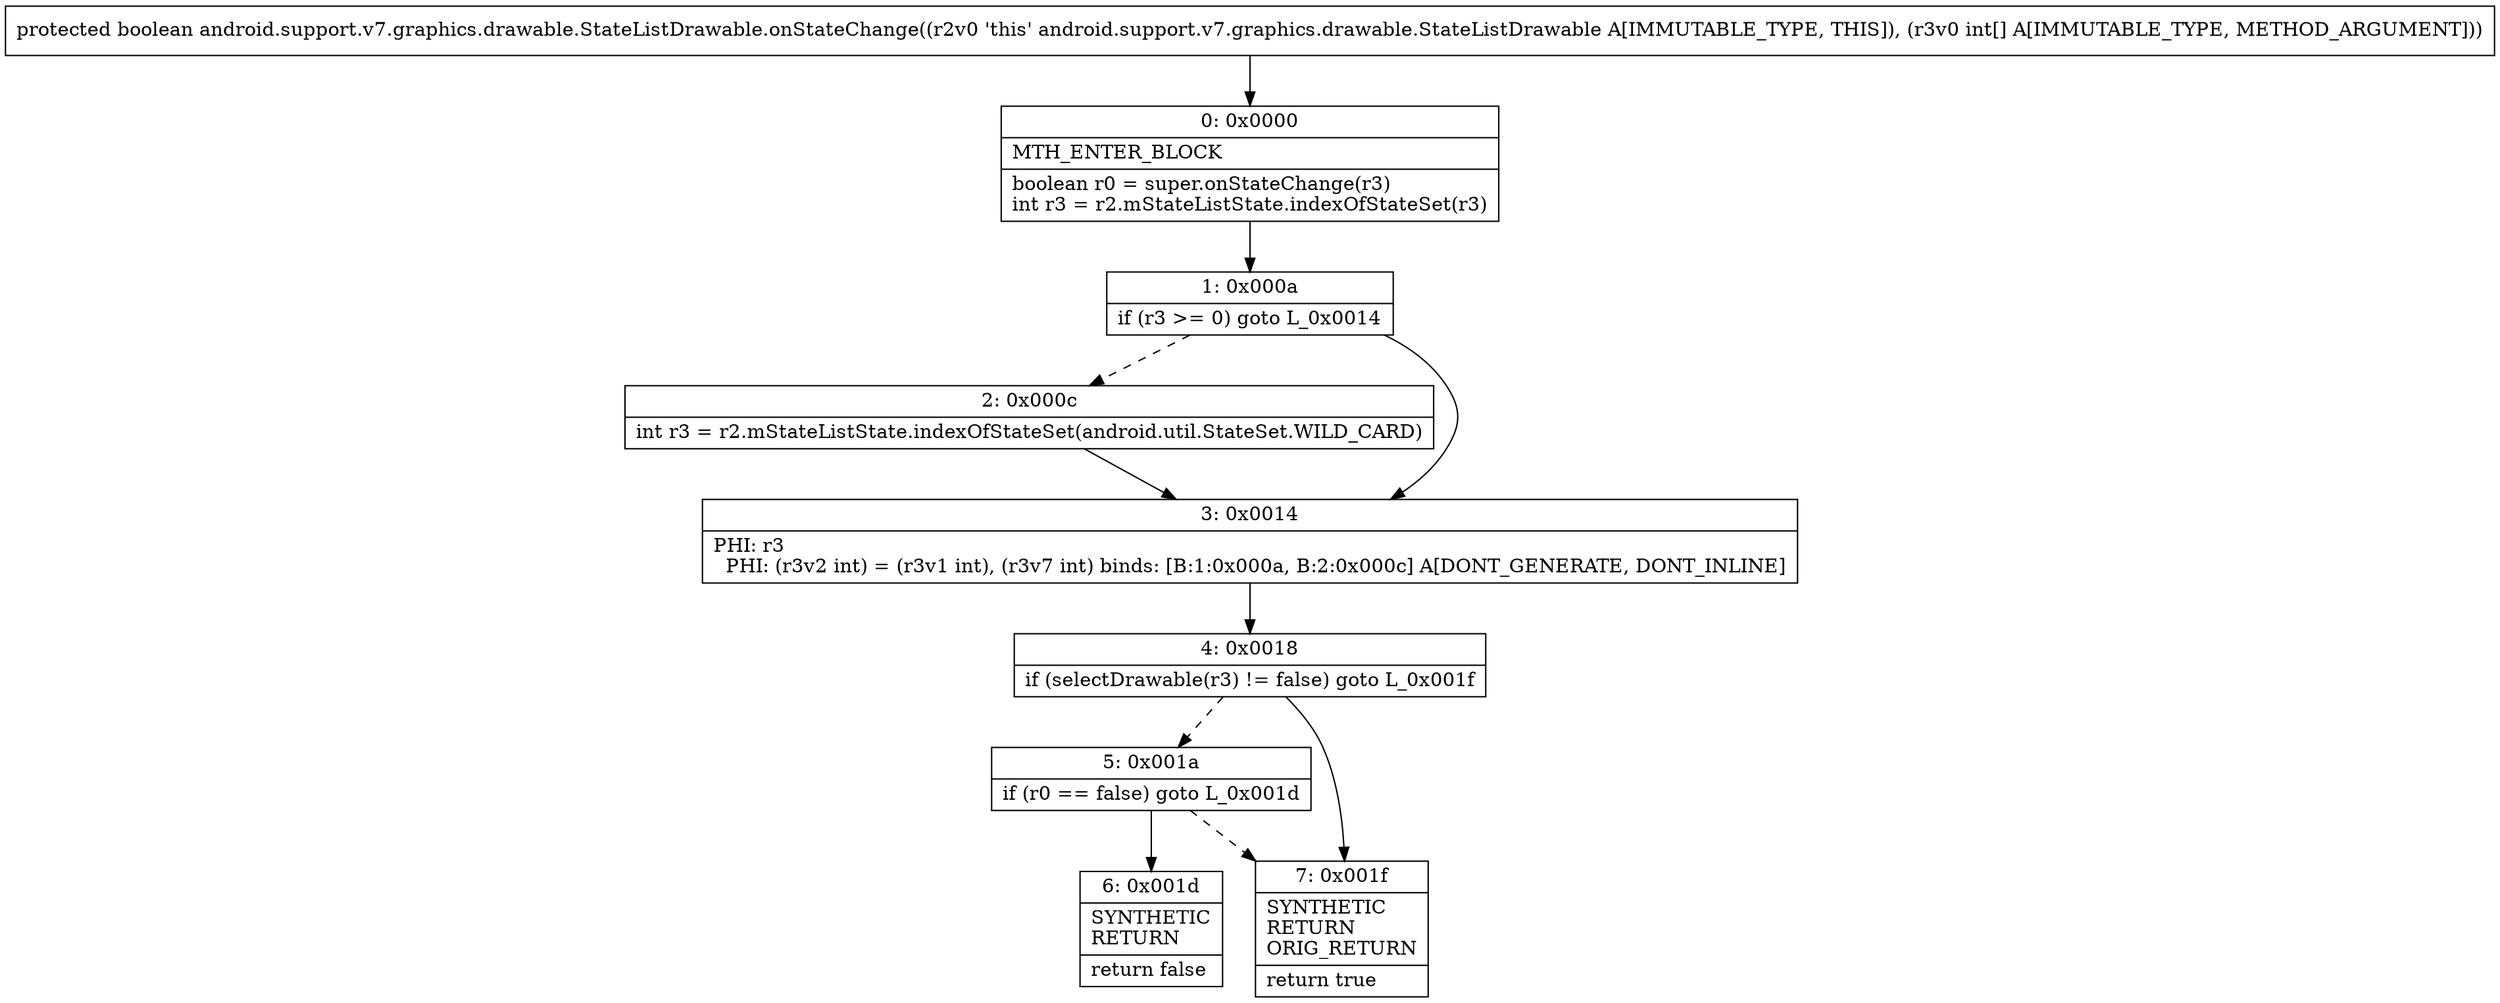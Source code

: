 digraph "CFG forandroid.support.v7.graphics.drawable.StateListDrawable.onStateChange([I)Z" {
Node_0 [shape=record,label="{0\:\ 0x0000|MTH_ENTER_BLOCK\l|boolean r0 = super.onStateChange(r3)\lint r3 = r2.mStateListState.indexOfStateSet(r3)\l}"];
Node_1 [shape=record,label="{1\:\ 0x000a|if (r3 \>= 0) goto L_0x0014\l}"];
Node_2 [shape=record,label="{2\:\ 0x000c|int r3 = r2.mStateListState.indexOfStateSet(android.util.StateSet.WILD_CARD)\l}"];
Node_3 [shape=record,label="{3\:\ 0x0014|PHI: r3 \l  PHI: (r3v2 int) = (r3v1 int), (r3v7 int) binds: [B:1:0x000a, B:2:0x000c] A[DONT_GENERATE, DONT_INLINE]\l}"];
Node_4 [shape=record,label="{4\:\ 0x0018|if (selectDrawable(r3) != false) goto L_0x001f\l}"];
Node_5 [shape=record,label="{5\:\ 0x001a|if (r0 == false) goto L_0x001d\l}"];
Node_6 [shape=record,label="{6\:\ 0x001d|SYNTHETIC\lRETURN\l|return false\l}"];
Node_7 [shape=record,label="{7\:\ 0x001f|SYNTHETIC\lRETURN\lORIG_RETURN\l|return true\l}"];
MethodNode[shape=record,label="{protected boolean android.support.v7.graphics.drawable.StateListDrawable.onStateChange((r2v0 'this' android.support.v7.graphics.drawable.StateListDrawable A[IMMUTABLE_TYPE, THIS]), (r3v0 int[] A[IMMUTABLE_TYPE, METHOD_ARGUMENT])) }"];
MethodNode -> Node_0;
Node_0 -> Node_1;
Node_1 -> Node_2[style=dashed];
Node_1 -> Node_3;
Node_2 -> Node_3;
Node_3 -> Node_4;
Node_4 -> Node_5[style=dashed];
Node_4 -> Node_7;
Node_5 -> Node_6;
Node_5 -> Node_7[style=dashed];
}

